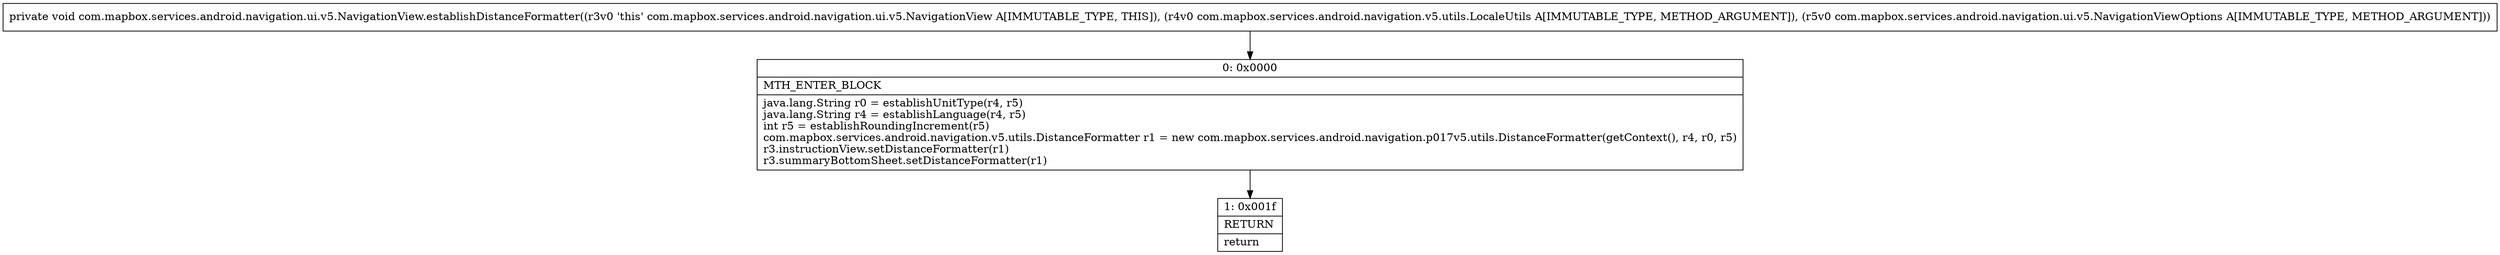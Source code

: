 digraph "CFG forcom.mapbox.services.android.navigation.ui.v5.NavigationView.establishDistanceFormatter(Lcom\/mapbox\/services\/android\/navigation\/v5\/utils\/LocaleUtils;Lcom\/mapbox\/services\/android\/navigation\/ui\/v5\/NavigationViewOptions;)V" {
Node_0 [shape=record,label="{0\:\ 0x0000|MTH_ENTER_BLOCK\l|java.lang.String r0 = establishUnitType(r4, r5)\ljava.lang.String r4 = establishLanguage(r4, r5)\lint r5 = establishRoundingIncrement(r5)\lcom.mapbox.services.android.navigation.v5.utils.DistanceFormatter r1 = new com.mapbox.services.android.navigation.p017v5.utils.DistanceFormatter(getContext(), r4, r0, r5)\lr3.instructionView.setDistanceFormatter(r1)\lr3.summaryBottomSheet.setDistanceFormatter(r1)\l}"];
Node_1 [shape=record,label="{1\:\ 0x001f|RETURN\l|return\l}"];
MethodNode[shape=record,label="{private void com.mapbox.services.android.navigation.ui.v5.NavigationView.establishDistanceFormatter((r3v0 'this' com.mapbox.services.android.navigation.ui.v5.NavigationView A[IMMUTABLE_TYPE, THIS]), (r4v0 com.mapbox.services.android.navigation.v5.utils.LocaleUtils A[IMMUTABLE_TYPE, METHOD_ARGUMENT]), (r5v0 com.mapbox.services.android.navigation.ui.v5.NavigationViewOptions A[IMMUTABLE_TYPE, METHOD_ARGUMENT])) }"];
MethodNode -> Node_0;
Node_0 -> Node_1;
}

